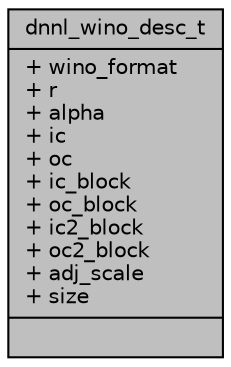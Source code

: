 digraph "dnnl_wino_desc_t"
{
 // LATEX_PDF_SIZE
  edge [fontname="Helvetica",fontsize="10",labelfontname="Helvetica",labelfontsize="10"];
  node [fontname="Helvetica",fontsize="10",shape=record];
  Node1 [label="{dnnl_wino_desc_t\n|+ wino_format\l+ r\l+ alpha\l+ ic\l+ oc\l+ ic_block\l+ oc_block\l+ ic2_block\l+ oc2_block\l+ adj_scale\l+ size\l|}",height=0.2,width=0.4,color="black", fillcolor="grey75", style="filled", fontcolor="black",tooltip="Description of tensor of weights for winograd 2x3 convolution."];
}
